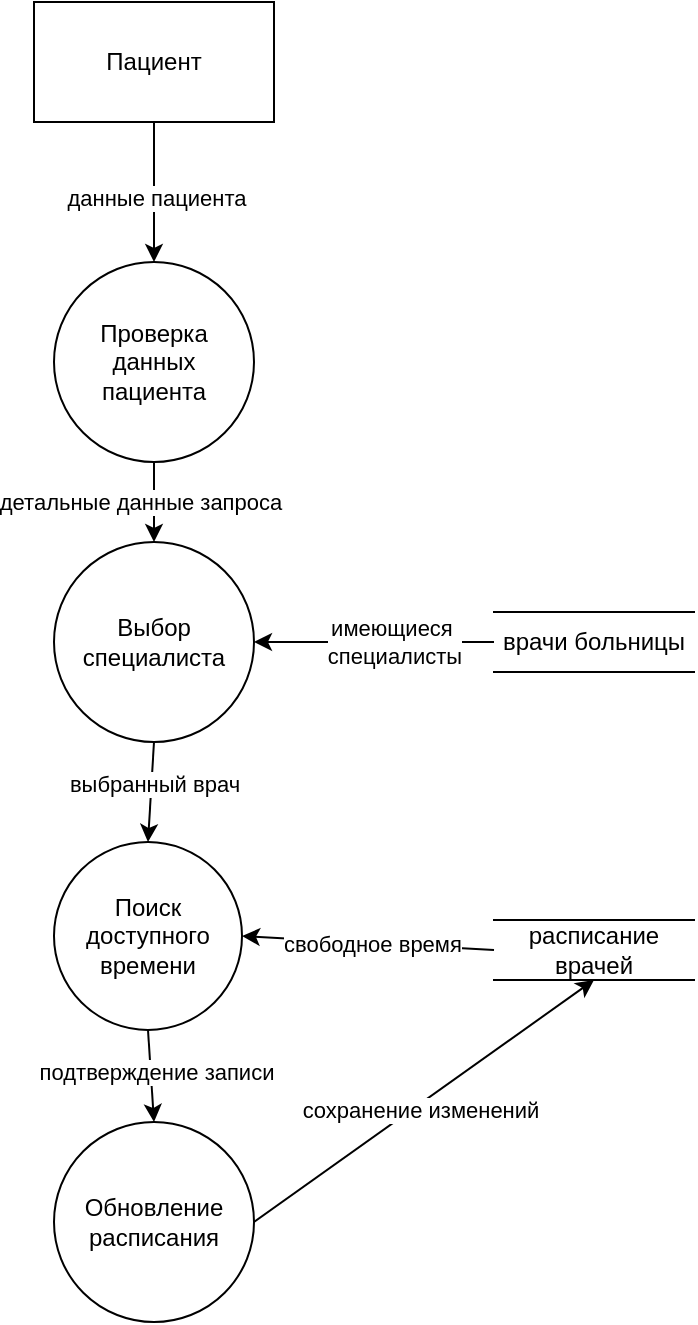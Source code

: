 <mxfile version="25.0.3">
  <diagram name="Страница — 1" id="5ZA16skYAQEx7ZZM6paq">
    <mxGraphModel dx="1395" dy="709" grid="1" gridSize="10" guides="1" tooltips="1" connect="1" arrows="1" fold="1" page="1" pageScale="1" pageWidth="827" pageHeight="1169" math="0" shadow="0">
      <root>
        <mxCell id="0" />
        <mxCell id="1" parent="0" />
        <mxCell id="gfOVu31cXwcD_PvVs0yX-1" value="Проверка&lt;div&gt;&lt;span style=&quot;background-color: initial;&quot;&gt;данных&lt;/span&gt;&lt;/div&gt;&lt;div&gt;&lt;span style=&quot;background-color: initial;&quot;&gt;пациента&lt;/span&gt;&lt;/div&gt;" style="ellipse;whiteSpace=wrap;html=1;aspect=fixed;" vertex="1" parent="1">
          <mxGeometry x="130" y="200" width="100" height="100" as="geometry" />
        </mxCell>
        <mxCell id="gfOVu31cXwcD_PvVs0yX-2" value="Поиск доступного времени" style="ellipse;whiteSpace=wrap;html=1;aspect=fixed;" vertex="1" parent="1">
          <mxGeometry x="130" y="490" width="94" height="94" as="geometry" />
        </mxCell>
        <mxCell id="gfOVu31cXwcD_PvVs0yX-3" value="Обновление расписания" style="ellipse;whiteSpace=wrap;html=1;aspect=fixed;" vertex="1" parent="1">
          <mxGeometry x="130" y="630" width="100" height="100" as="geometry" />
        </mxCell>
        <mxCell id="gfOVu31cXwcD_PvVs0yX-5" value="Пациент" style="rounded=0;whiteSpace=wrap;html=1;" vertex="1" parent="1">
          <mxGeometry x="120" y="70" width="120" height="60" as="geometry" />
        </mxCell>
        <mxCell id="gfOVu31cXwcD_PvVs0yX-6" value="" style="endArrow=classic;html=1;rounded=0;exitX=0.5;exitY=1;exitDx=0;exitDy=0;entryX=0.5;entryY=0;entryDx=0;entryDy=0;" edge="1" parent="1" source="gfOVu31cXwcD_PvVs0yX-5" target="gfOVu31cXwcD_PvVs0yX-1">
          <mxGeometry width="50" height="50" relative="1" as="geometry">
            <mxPoint x="330" y="410" as="sourcePoint" />
            <mxPoint x="380" y="360" as="targetPoint" />
          </mxGeometry>
        </mxCell>
        <mxCell id="gfOVu31cXwcD_PvVs0yX-7" value="данные пациента" style="edgeLabel;html=1;align=center;verticalAlign=middle;resizable=0;points=[];" vertex="1" connectable="0" parent="gfOVu31cXwcD_PvVs0yX-6">
          <mxGeometry x="0.086" y="1" relative="1" as="geometry">
            <mxPoint as="offset" />
          </mxGeometry>
        </mxCell>
        <mxCell id="gfOVu31cXwcD_PvVs0yX-8" value="Выбор специалиста" style="ellipse;whiteSpace=wrap;html=1;aspect=fixed;" vertex="1" parent="1">
          <mxGeometry x="130" y="340" width="100" height="100" as="geometry" />
        </mxCell>
        <mxCell id="gfOVu31cXwcD_PvVs0yX-9" value="" style="endArrow=classic;html=1;rounded=0;exitX=0.5;exitY=1;exitDx=0;exitDy=0;entryX=0.5;entryY=0;entryDx=0;entryDy=0;" edge="1" parent="1" source="gfOVu31cXwcD_PvVs0yX-1" target="gfOVu31cXwcD_PvVs0yX-8">
          <mxGeometry width="50" height="50" relative="1" as="geometry">
            <mxPoint x="330" y="410" as="sourcePoint" />
            <mxPoint x="380" y="360" as="targetPoint" />
          </mxGeometry>
        </mxCell>
        <mxCell id="gfOVu31cXwcD_PvVs0yX-10" value="детальные данные запроса" style="edgeLabel;html=1;align=center;verticalAlign=middle;resizable=0;points=[];" vertex="1" connectable="0" parent="gfOVu31cXwcD_PvVs0yX-9">
          <mxGeometry x="-0.013" y="-7" relative="1" as="geometry">
            <mxPoint as="offset" />
          </mxGeometry>
        </mxCell>
        <mxCell id="gfOVu31cXwcD_PvVs0yX-11" value="врачи больницы" style="html=1;dashed=0;whiteSpace=wrap;shape=partialRectangle;right=0;left=0;" vertex="1" parent="1">
          <mxGeometry x="350" y="375" width="100" height="30" as="geometry" />
        </mxCell>
        <mxCell id="gfOVu31cXwcD_PvVs0yX-12" value="" style="endArrow=classic;html=1;rounded=0;exitX=0;exitY=0.5;exitDx=0;exitDy=0;entryX=1;entryY=0.5;entryDx=0;entryDy=0;" edge="1" parent="1" source="gfOVu31cXwcD_PvVs0yX-11" target="gfOVu31cXwcD_PvVs0yX-8">
          <mxGeometry width="50" height="50" relative="1" as="geometry">
            <mxPoint x="330" y="410" as="sourcePoint" />
            <mxPoint x="380" y="360" as="targetPoint" />
          </mxGeometry>
        </mxCell>
        <mxCell id="gfOVu31cXwcD_PvVs0yX-13" value="имеющиеся&amp;nbsp;&lt;div&gt;специалисты&lt;/div&gt;" style="edgeLabel;html=1;align=center;verticalAlign=middle;resizable=0;points=[];" vertex="1" connectable="0" parent="gfOVu31cXwcD_PvVs0yX-12">
          <mxGeometry x="0.142" y="3" relative="1" as="geometry">
            <mxPoint x="18" y="-3" as="offset" />
          </mxGeometry>
        </mxCell>
        <mxCell id="gfOVu31cXwcD_PvVs0yX-14" value="" style="endArrow=classic;html=1;rounded=0;exitX=0.5;exitY=1;exitDx=0;exitDy=0;entryX=0.5;entryY=0;entryDx=0;entryDy=0;" edge="1" parent="1" source="gfOVu31cXwcD_PvVs0yX-8" target="gfOVu31cXwcD_PvVs0yX-2">
          <mxGeometry width="50" height="50" relative="1" as="geometry">
            <mxPoint x="330" y="410" as="sourcePoint" />
            <mxPoint x="380" y="360" as="targetPoint" />
          </mxGeometry>
        </mxCell>
        <mxCell id="gfOVu31cXwcD_PvVs0yX-15" value="выбранный врач" style="edgeLabel;html=1;align=center;verticalAlign=middle;resizable=0;points=[];" vertex="1" connectable="0" parent="gfOVu31cXwcD_PvVs0yX-14">
          <mxGeometry x="-0.158" y="1" relative="1" as="geometry">
            <mxPoint as="offset" />
          </mxGeometry>
        </mxCell>
        <mxCell id="gfOVu31cXwcD_PvVs0yX-16" value="расписание врачей" style="html=1;dashed=0;whiteSpace=wrap;shape=partialRectangle;right=0;left=0;" vertex="1" parent="1">
          <mxGeometry x="350" y="529" width="100" height="30" as="geometry" />
        </mxCell>
        <mxCell id="gfOVu31cXwcD_PvVs0yX-17" value="" style="endArrow=classic;html=1;rounded=0;exitX=0;exitY=0.5;exitDx=0;exitDy=0;entryX=1;entryY=0.5;entryDx=0;entryDy=0;" edge="1" parent="1" source="gfOVu31cXwcD_PvVs0yX-16" target="gfOVu31cXwcD_PvVs0yX-2">
          <mxGeometry width="50" height="50" relative="1" as="geometry">
            <mxPoint x="330" y="410" as="sourcePoint" />
            <mxPoint x="380" y="360" as="targetPoint" />
          </mxGeometry>
        </mxCell>
        <mxCell id="gfOVu31cXwcD_PvVs0yX-18" value="свободное время" style="edgeLabel;html=1;align=center;verticalAlign=middle;resizable=0;points=[];" vertex="1" connectable="0" parent="gfOVu31cXwcD_PvVs0yX-17">
          <mxGeometry x="-0.027" relative="1" as="geometry">
            <mxPoint as="offset" />
          </mxGeometry>
        </mxCell>
        <mxCell id="gfOVu31cXwcD_PvVs0yX-19" value="" style="endArrow=classic;html=1;rounded=0;exitX=0.5;exitY=1;exitDx=0;exitDy=0;entryX=0.5;entryY=0;entryDx=0;entryDy=0;" edge="1" parent="1" source="gfOVu31cXwcD_PvVs0yX-2" target="gfOVu31cXwcD_PvVs0yX-3">
          <mxGeometry width="50" height="50" relative="1" as="geometry">
            <mxPoint x="330" y="410" as="sourcePoint" />
            <mxPoint x="380" y="360" as="targetPoint" />
          </mxGeometry>
        </mxCell>
        <mxCell id="gfOVu31cXwcD_PvVs0yX-20" value="подтверждение записи" style="edgeLabel;html=1;align=center;verticalAlign=middle;resizable=0;points=[];" vertex="1" connectable="0" parent="gfOVu31cXwcD_PvVs0yX-19">
          <mxGeometry x="-0.107" y="2" relative="1" as="geometry">
            <mxPoint as="offset" />
          </mxGeometry>
        </mxCell>
        <mxCell id="gfOVu31cXwcD_PvVs0yX-21" value="" style="endArrow=classic;html=1;rounded=0;exitX=1;exitY=0.5;exitDx=0;exitDy=0;entryX=0.5;entryY=1;entryDx=0;entryDy=0;" edge="1" parent="1" source="gfOVu31cXwcD_PvVs0yX-3" target="gfOVu31cXwcD_PvVs0yX-16">
          <mxGeometry width="50" height="50" relative="1" as="geometry">
            <mxPoint x="530" y="590" as="sourcePoint" />
            <mxPoint x="580" y="540" as="targetPoint" />
          </mxGeometry>
        </mxCell>
        <mxCell id="gfOVu31cXwcD_PvVs0yX-22" value="сохранение изменений" style="edgeLabel;html=1;align=center;verticalAlign=middle;resizable=0;points=[];" vertex="1" connectable="0" parent="gfOVu31cXwcD_PvVs0yX-21">
          <mxGeometry x="-0.035" y="-2" relative="1" as="geometry">
            <mxPoint as="offset" />
          </mxGeometry>
        </mxCell>
      </root>
    </mxGraphModel>
  </diagram>
</mxfile>
